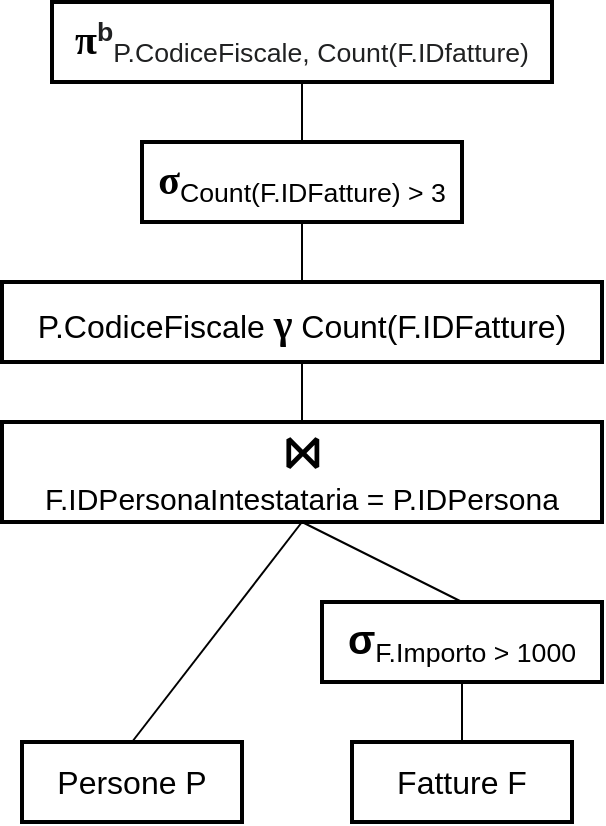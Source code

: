 <mxfile version="14.5.0" type="google"><diagram id="qYFFyWJnaQDcOtRE-jTl" name="Page-1"><mxGraphModel dx="716" dy="400" grid="1" gridSize="10" guides="1" tooltips="1" connect="1" arrows="1" fold="1" page="1" pageScale="1" pageWidth="827" pageHeight="1169" math="0" shadow="0"><root><mxCell id="0"/><mxCell id="1" parent="0"/><mxCell id="PZUl9GHtGtb_qA7qzvV7-1" value="Persone P" style="text;html=1;fillColor=none;align=center;verticalAlign=middle;whiteSpace=wrap;rounded=0;strokeColor=#000000;strokeWidth=2;fontFamily=Helvetica;fontSize=16;" parent="1" vertex="1"><mxGeometry x="250" y="530" width="110" height="40" as="geometry"/></mxCell><mxCell id="PZUl9GHtGtb_qA7qzvV7-2" value="Fatture F" style="text;html=1;fillColor=none;align=center;verticalAlign=middle;whiteSpace=wrap;rounded=0;strokeColor=#000000;strokeWidth=2;fontFamily=Helvetica;fontSize=16;" parent="1" vertex="1"><mxGeometry x="415" y="530" width="110" height="40" as="geometry"/></mxCell><mxCell id="PZUl9GHtGtb_qA7qzvV7-4" value="&lt;span style=&quot;text-align: left&quot;&gt;&lt;b&gt;&lt;font style=&quot;font-size: 20px&quot;&gt;σ&lt;/font&gt;&lt;/b&gt;&lt;sub&gt;F.Importo &amp;gt; 1000&lt;/sub&gt;&lt;/span&gt;" style="text;html=1;fillColor=none;align=center;verticalAlign=middle;whiteSpace=wrap;rounded=0;strokeColor=#000000;strokeWidth=2;fontFamily=Helvetica;fontSize=16;" parent="1" vertex="1"><mxGeometry x="400" y="460" width="140" height="40" as="geometry"/></mxCell><mxCell id="PZUl9GHtGtb_qA7qzvV7-6" value="" style="endArrow=none;html=1;entryX=0.5;entryY=0;entryDx=0;entryDy=0;exitX=0.5;exitY=1;exitDx=0;exitDy=0;fontFamily=Helvetica;fontSize=16;" parent="1" source="PZUl9GHtGtb_qA7qzvV7-4" target="PZUl9GHtGtb_qA7qzvV7-2" edge="1"><mxGeometry width="50" height="50" relative="1" as="geometry"><mxPoint x="410" y="640" as="sourcePoint"/><mxPoint x="460" y="590" as="targetPoint"/></mxGeometry></mxCell><mxCell id="PZUl9GHtGtb_qA7qzvV7-7" value="&lt;span style=&quot;text-align: left&quot;&gt;&lt;font style=&quot;font-size: 22px&quot;&gt;&lt;b&gt;⨝&lt;/b&gt;&lt;/font&gt;&lt;br&gt;&lt;font style=&quot;font-size: 15px&quot;&gt;F.IDPersonaIntestataria = P.IDPersona&lt;/font&gt;&lt;br style=&quot;font-size: 16px&quot;&gt;&lt;/span&gt;" style="text;html=1;fillColor=none;align=center;verticalAlign=middle;whiteSpace=wrap;rounded=0;strokeColor=#000000;strokeWidth=2;fontFamily=Helvetica;fontSize=16;" parent="1" vertex="1"><mxGeometry x="240" y="370" width="300" height="50" as="geometry"/></mxCell><mxCell id="PZUl9GHtGtb_qA7qzvV7-8" value="P.CodiceFiscale&amp;nbsp;&lt;b&gt;&lt;font style=&quot;font-size: 20px&quot; face=&quot;Times New Roman&quot;&gt;γ&lt;/font&gt;&lt;/b&gt; Count(F.IDFatture)" style="text;html=1;fillColor=none;align=center;verticalAlign=middle;whiteSpace=wrap;rounded=0;strokeColor=#000000;strokeWidth=2;fontFamily=Helvetica;fontSize=16;" parent="1" vertex="1"><mxGeometry x="240" y="300" width="300" height="40" as="geometry"/></mxCell><mxCell id="PZUl9GHtGtb_qA7qzvV7-9" value="&lt;font face=&quot;Times New Roman&quot; size=&quot;1&quot;&gt;&lt;b style=&quot;font-size: 20px&quot;&gt;π&lt;/b&gt;&lt;/font&gt;&lt;font color=&quot;#202122&quot;&gt;&lt;sup&gt;&lt;b&gt;b&lt;/b&gt;&lt;/sup&gt;&lt;sub&gt;P.CodiceFiscale, Count(F.IDfatture)&lt;/sub&gt;&lt;/font&gt;" style="text;html=1;fillColor=none;align=center;verticalAlign=middle;whiteSpace=wrap;rounded=0;strokeColor=#000000;strokeWidth=2;fontFamily=Helvetica;fontSize=16;" parent="1" vertex="1"><mxGeometry x="265" y="160" width="250" height="40" as="geometry"/></mxCell><mxCell id="PZUl9GHtGtb_qA7qzvV7-12" value="" style="endArrow=none;html=1;entryX=0.5;entryY=1;entryDx=0;entryDy=0;exitX=0.5;exitY=0;exitDx=0;exitDy=0;fontFamily=Helvetica;fontSize=16;" parent="1" source="PZUl9GHtGtb_qA7qzvV7-1" target="PZUl9GHtGtb_qA7qzvV7-7" edge="1"><mxGeometry width="50" height="50" relative="1" as="geometry"><mxPoint x="400" y="520" as="sourcePoint"/><mxPoint x="450" y="470" as="targetPoint"/></mxGeometry></mxCell><mxCell id="PZUl9GHtGtb_qA7qzvV7-13" value="" style="endArrow=none;html=1;entryX=0.5;entryY=1;entryDx=0;entryDy=0;exitX=0.5;exitY=0;exitDx=0;exitDy=0;fontFamily=Helvetica;fontSize=16;" parent="1" source="PZUl9GHtGtb_qA7qzvV7-4" target="PZUl9GHtGtb_qA7qzvV7-7" edge="1"><mxGeometry width="50" height="50" relative="1" as="geometry"><mxPoint x="400" y="520" as="sourcePoint"/><mxPoint x="450" y="470" as="targetPoint"/></mxGeometry></mxCell><mxCell id="PZUl9GHtGtb_qA7qzvV7-14" value="" style="endArrow=none;html=1;entryX=0.5;entryY=1;entryDx=0;entryDy=0;exitX=0.5;exitY=0;exitDx=0;exitDy=0;fontFamily=Helvetica;fontSize=16;" parent="1" source="PZUl9GHtGtb_qA7qzvV7-7" target="PZUl9GHtGtb_qA7qzvV7-8" edge="1"><mxGeometry width="50" height="50" relative="1" as="geometry"><mxPoint x="370" y="420" as="sourcePoint"/><mxPoint x="420" y="370" as="targetPoint"/></mxGeometry></mxCell><mxCell id="PZUl9GHtGtb_qA7qzvV7-15" value="&lt;span style=&quot;text-align: left&quot;&gt;&lt;b&gt;&lt;font face=&quot;Times New Roman&quot; style=&quot;font-size: 20px&quot;&gt;σ&lt;/font&gt;&lt;/b&gt;&lt;sub&gt;Count(F.IDFatture) &amp;gt; 3&lt;/sub&gt;&lt;/span&gt;" style="text;html=1;fillColor=none;align=center;verticalAlign=middle;whiteSpace=wrap;rounded=0;strokeColor=#000000;strokeWidth=2;fontFamily=Helvetica;fontSize=16;" parent="1" vertex="1"><mxGeometry x="310" y="230" width="160" height="40" as="geometry"/></mxCell><mxCell id="PZUl9GHtGtb_qA7qzvV7-18" value="" style="endArrow=none;html=1;exitX=0.5;exitY=1;exitDx=0;exitDy=0;entryX=0.5;entryY=0;entryDx=0;entryDy=0;fontFamily=Helvetica;fontSize=16;" parent="1" source="PZUl9GHtGtb_qA7qzvV7-15" target="PZUl9GHtGtb_qA7qzvV7-8" edge="1"><mxGeometry width="50" height="50" relative="1" as="geometry"><mxPoint x="390" y="260" as="sourcePoint"/><mxPoint x="394" y="320" as="targetPoint"/></mxGeometry></mxCell><mxCell id="PZUl9GHtGtb_qA7qzvV7-19" value="" style="endArrow=none;html=1;entryX=0.5;entryY=0;entryDx=0;entryDy=0;exitX=0.5;exitY=1;exitDx=0;exitDy=0;fontFamily=Helvetica;fontSize=16;" parent="1" source="PZUl9GHtGtb_qA7qzvV7-9" target="PZUl9GHtGtb_qA7qzvV7-15" edge="1"><mxGeometry width="50" height="50" relative="1" as="geometry"><mxPoint x="410" y="390" as="sourcePoint"/><mxPoint x="460" y="340" as="targetPoint"/></mxGeometry></mxCell></root></mxGraphModel></diagram></mxfile>